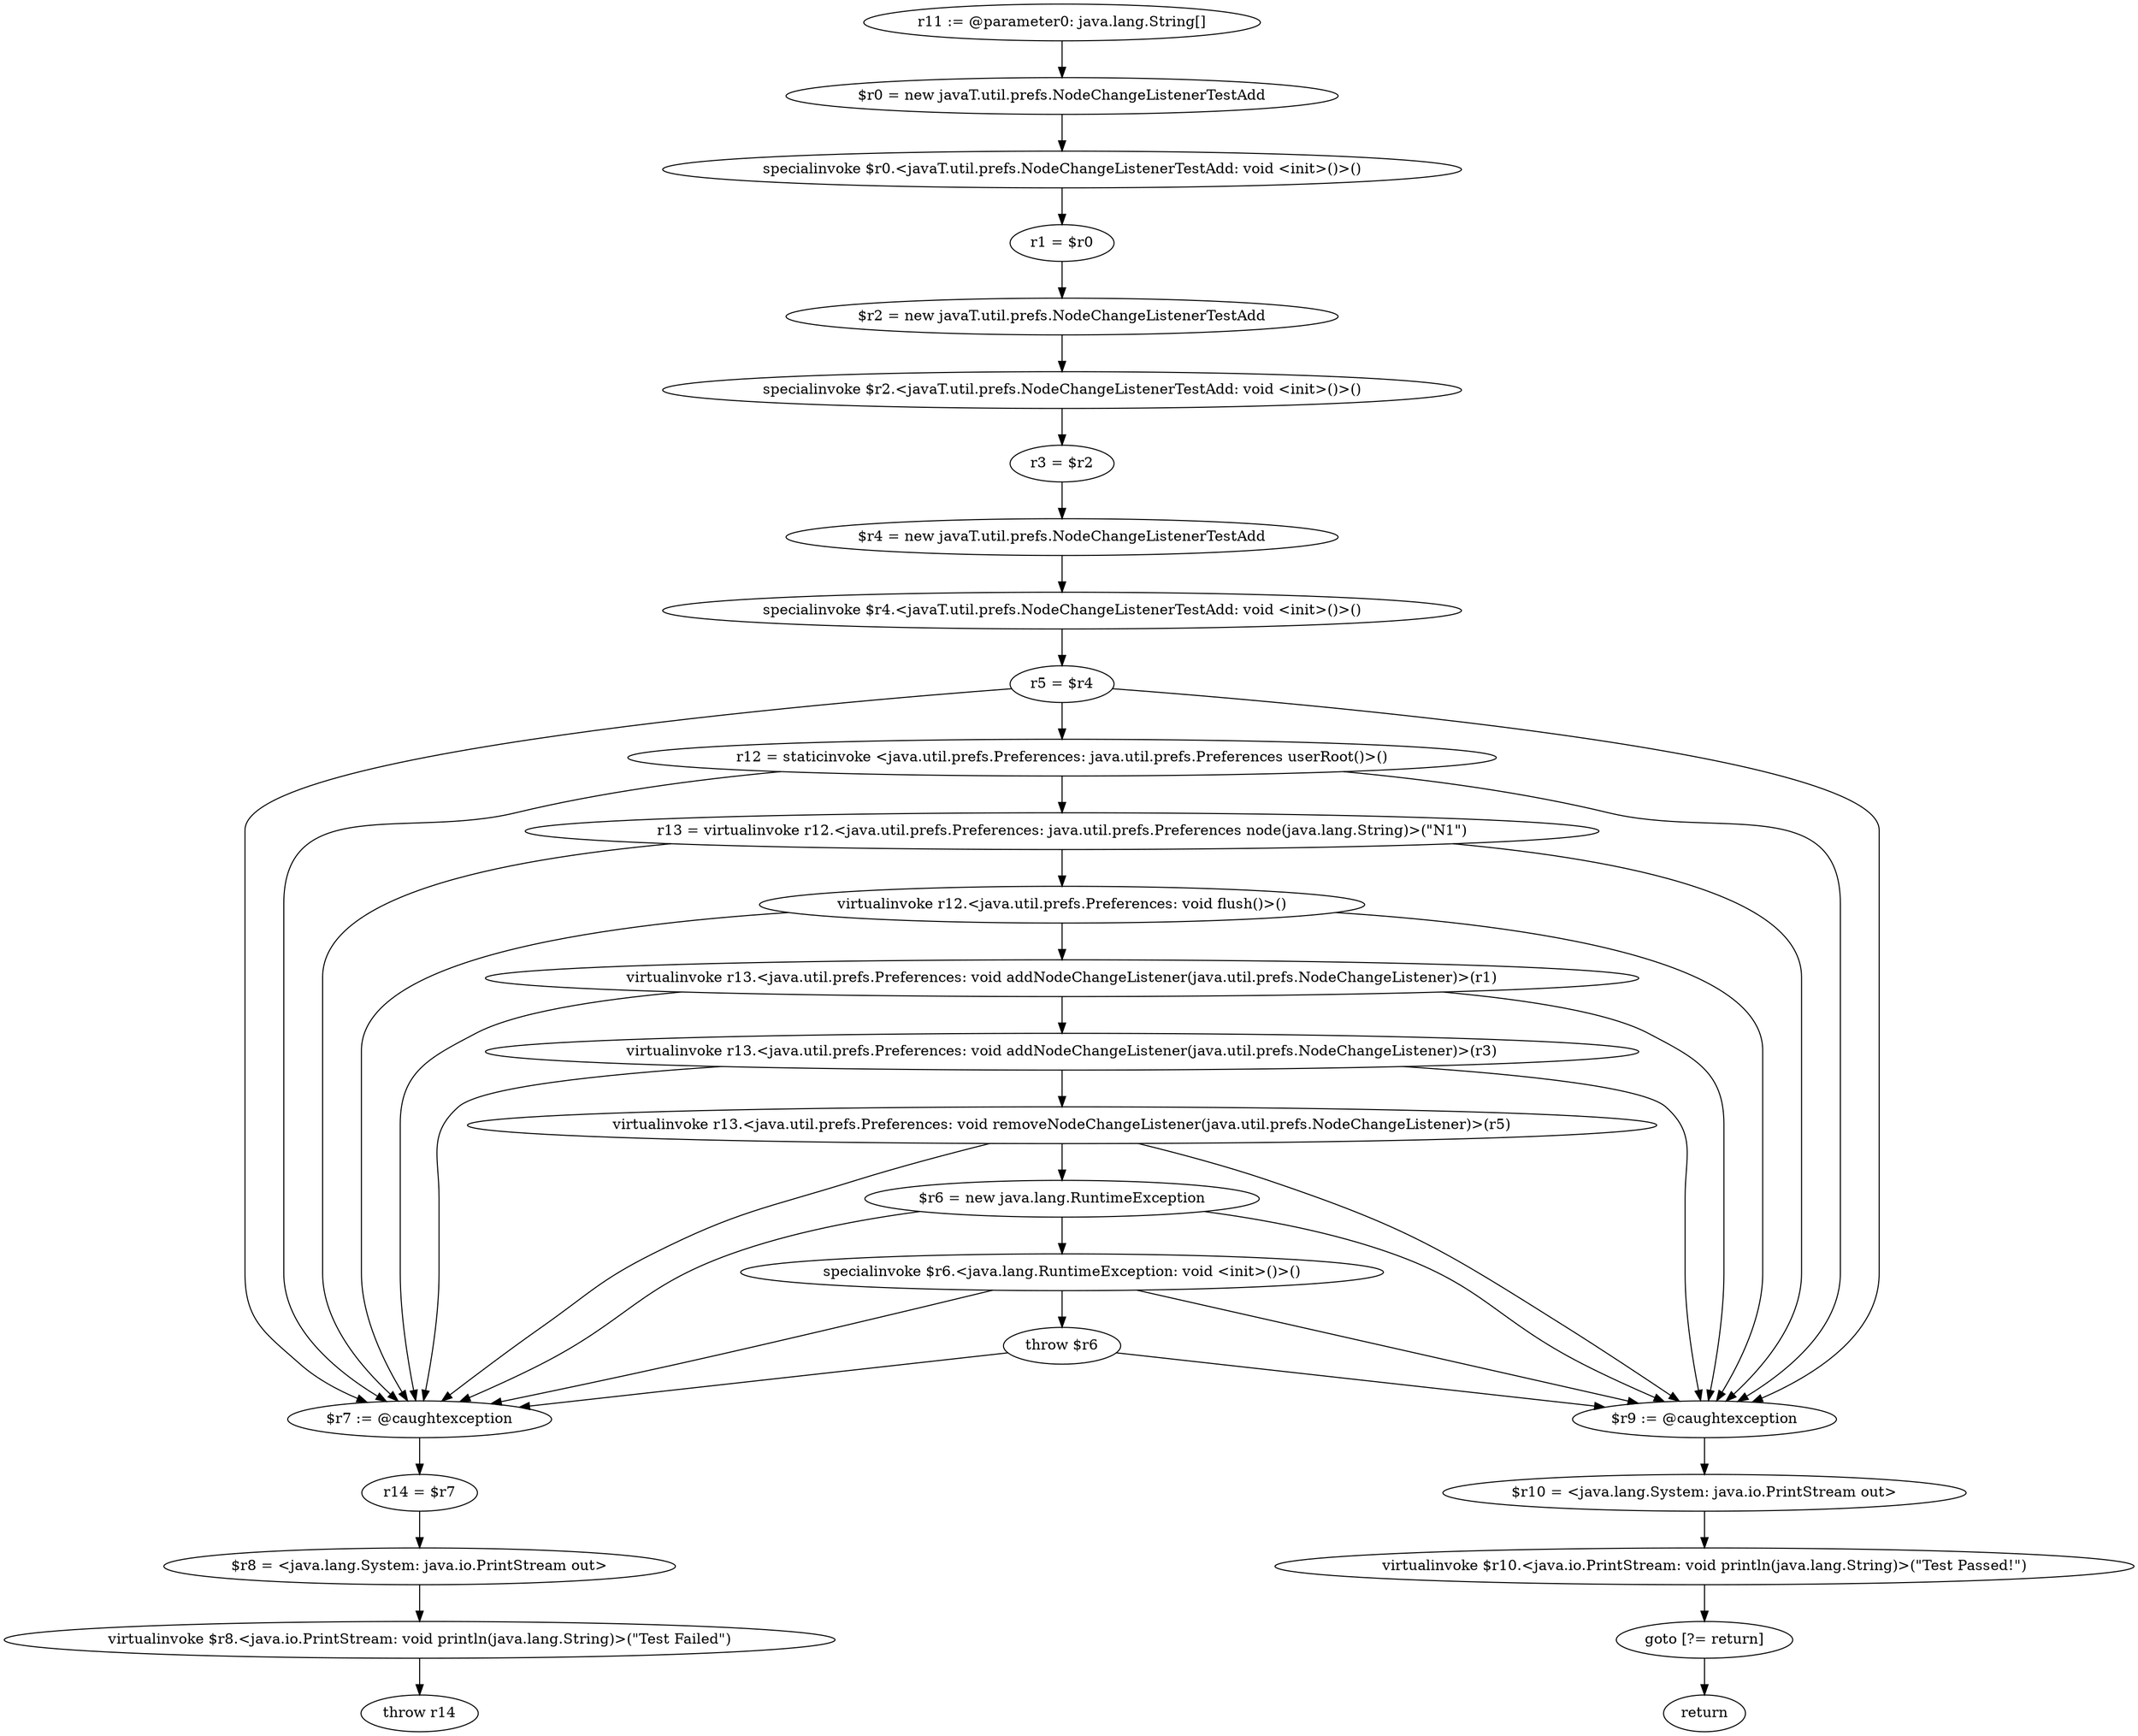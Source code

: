 digraph "unitGraph" {
    "r11 := @parameter0: java.lang.String[]"
    "$r0 = new javaT.util.prefs.NodeChangeListenerTestAdd"
    "specialinvoke $r0.<javaT.util.prefs.NodeChangeListenerTestAdd: void <init>()>()"
    "r1 = $r0"
    "$r2 = new javaT.util.prefs.NodeChangeListenerTestAdd"
    "specialinvoke $r2.<javaT.util.prefs.NodeChangeListenerTestAdd: void <init>()>()"
    "r3 = $r2"
    "$r4 = new javaT.util.prefs.NodeChangeListenerTestAdd"
    "specialinvoke $r4.<javaT.util.prefs.NodeChangeListenerTestAdd: void <init>()>()"
    "r5 = $r4"
    "r12 = staticinvoke <java.util.prefs.Preferences: java.util.prefs.Preferences userRoot()>()"
    "r13 = virtualinvoke r12.<java.util.prefs.Preferences: java.util.prefs.Preferences node(java.lang.String)>(\"N1\")"
    "virtualinvoke r12.<java.util.prefs.Preferences: void flush()>()"
    "virtualinvoke r13.<java.util.prefs.Preferences: void addNodeChangeListener(java.util.prefs.NodeChangeListener)>(r1)"
    "virtualinvoke r13.<java.util.prefs.Preferences: void addNodeChangeListener(java.util.prefs.NodeChangeListener)>(r3)"
    "virtualinvoke r13.<java.util.prefs.Preferences: void removeNodeChangeListener(java.util.prefs.NodeChangeListener)>(r5)"
    "$r6 = new java.lang.RuntimeException"
    "specialinvoke $r6.<java.lang.RuntimeException: void <init>()>()"
    "throw $r6"
    "$r9 := @caughtexception"
    "$r10 = <java.lang.System: java.io.PrintStream out>"
    "virtualinvoke $r10.<java.io.PrintStream: void println(java.lang.String)>(\"Test Passed!\")"
    "goto [?= return]"
    "$r7 := @caughtexception"
    "r14 = $r7"
    "$r8 = <java.lang.System: java.io.PrintStream out>"
    "virtualinvoke $r8.<java.io.PrintStream: void println(java.lang.String)>(\"Test Failed\")"
    "throw r14"
    "return"
    "r11 := @parameter0: java.lang.String[]"->"$r0 = new javaT.util.prefs.NodeChangeListenerTestAdd";
    "$r0 = new javaT.util.prefs.NodeChangeListenerTestAdd"->"specialinvoke $r0.<javaT.util.prefs.NodeChangeListenerTestAdd: void <init>()>()";
    "specialinvoke $r0.<javaT.util.prefs.NodeChangeListenerTestAdd: void <init>()>()"->"r1 = $r0";
    "r1 = $r0"->"$r2 = new javaT.util.prefs.NodeChangeListenerTestAdd";
    "$r2 = new javaT.util.prefs.NodeChangeListenerTestAdd"->"specialinvoke $r2.<javaT.util.prefs.NodeChangeListenerTestAdd: void <init>()>()";
    "specialinvoke $r2.<javaT.util.prefs.NodeChangeListenerTestAdd: void <init>()>()"->"r3 = $r2";
    "r3 = $r2"->"$r4 = new javaT.util.prefs.NodeChangeListenerTestAdd";
    "$r4 = new javaT.util.prefs.NodeChangeListenerTestAdd"->"specialinvoke $r4.<javaT.util.prefs.NodeChangeListenerTestAdd: void <init>()>()";
    "specialinvoke $r4.<javaT.util.prefs.NodeChangeListenerTestAdd: void <init>()>()"->"r5 = $r4";
    "r5 = $r4"->"$r9 := @caughtexception";
    "r5 = $r4"->"$r7 := @caughtexception";
    "r5 = $r4"->"r12 = staticinvoke <java.util.prefs.Preferences: java.util.prefs.Preferences userRoot()>()";
    "r12 = staticinvoke <java.util.prefs.Preferences: java.util.prefs.Preferences userRoot()>()"->"$r9 := @caughtexception";
    "r12 = staticinvoke <java.util.prefs.Preferences: java.util.prefs.Preferences userRoot()>()"->"$r7 := @caughtexception";
    "r12 = staticinvoke <java.util.prefs.Preferences: java.util.prefs.Preferences userRoot()>()"->"r13 = virtualinvoke r12.<java.util.prefs.Preferences: java.util.prefs.Preferences node(java.lang.String)>(\"N1\")";
    "r13 = virtualinvoke r12.<java.util.prefs.Preferences: java.util.prefs.Preferences node(java.lang.String)>(\"N1\")"->"$r9 := @caughtexception";
    "r13 = virtualinvoke r12.<java.util.prefs.Preferences: java.util.prefs.Preferences node(java.lang.String)>(\"N1\")"->"$r7 := @caughtexception";
    "r13 = virtualinvoke r12.<java.util.prefs.Preferences: java.util.prefs.Preferences node(java.lang.String)>(\"N1\")"->"virtualinvoke r12.<java.util.prefs.Preferences: void flush()>()";
    "virtualinvoke r12.<java.util.prefs.Preferences: void flush()>()"->"$r9 := @caughtexception";
    "virtualinvoke r12.<java.util.prefs.Preferences: void flush()>()"->"$r7 := @caughtexception";
    "virtualinvoke r12.<java.util.prefs.Preferences: void flush()>()"->"virtualinvoke r13.<java.util.prefs.Preferences: void addNodeChangeListener(java.util.prefs.NodeChangeListener)>(r1)";
    "virtualinvoke r13.<java.util.prefs.Preferences: void addNodeChangeListener(java.util.prefs.NodeChangeListener)>(r1)"->"$r9 := @caughtexception";
    "virtualinvoke r13.<java.util.prefs.Preferences: void addNodeChangeListener(java.util.prefs.NodeChangeListener)>(r1)"->"$r7 := @caughtexception";
    "virtualinvoke r13.<java.util.prefs.Preferences: void addNodeChangeListener(java.util.prefs.NodeChangeListener)>(r1)"->"virtualinvoke r13.<java.util.prefs.Preferences: void addNodeChangeListener(java.util.prefs.NodeChangeListener)>(r3)";
    "virtualinvoke r13.<java.util.prefs.Preferences: void addNodeChangeListener(java.util.prefs.NodeChangeListener)>(r3)"->"$r9 := @caughtexception";
    "virtualinvoke r13.<java.util.prefs.Preferences: void addNodeChangeListener(java.util.prefs.NodeChangeListener)>(r3)"->"$r7 := @caughtexception";
    "virtualinvoke r13.<java.util.prefs.Preferences: void addNodeChangeListener(java.util.prefs.NodeChangeListener)>(r3)"->"virtualinvoke r13.<java.util.prefs.Preferences: void removeNodeChangeListener(java.util.prefs.NodeChangeListener)>(r5)";
    "virtualinvoke r13.<java.util.prefs.Preferences: void removeNodeChangeListener(java.util.prefs.NodeChangeListener)>(r5)"->"$r9 := @caughtexception";
    "virtualinvoke r13.<java.util.prefs.Preferences: void removeNodeChangeListener(java.util.prefs.NodeChangeListener)>(r5)"->"$r7 := @caughtexception";
    "virtualinvoke r13.<java.util.prefs.Preferences: void removeNodeChangeListener(java.util.prefs.NodeChangeListener)>(r5)"->"$r6 = new java.lang.RuntimeException";
    "$r6 = new java.lang.RuntimeException"->"$r9 := @caughtexception";
    "$r6 = new java.lang.RuntimeException"->"$r7 := @caughtexception";
    "$r6 = new java.lang.RuntimeException"->"specialinvoke $r6.<java.lang.RuntimeException: void <init>()>()";
    "specialinvoke $r6.<java.lang.RuntimeException: void <init>()>()"->"$r9 := @caughtexception";
    "specialinvoke $r6.<java.lang.RuntimeException: void <init>()>()"->"$r7 := @caughtexception";
    "specialinvoke $r6.<java.lang.RuntimeException: void <init>()>()"->"throw $r6";
    "throw $r6"->"$r9 := @caughtexception";
    "throw $r6"->"$r7 := @caughtexception";
    "$r9 := @caughtexception"->"$r10 = <java.lang.System: java.io.PrintStream out>";
    "$r10 = <java.lang.System: java.io.PrintStream out>"->"virtualinvoke $r10.<java.io.PrintStream: void println(java.lang.String)>(\"Test Passed!\")";
    "virtualinvoke $r10.<java.io.PrintStream: void println(java.lang.String)>(\"Test Passed!\")"->"goto [?= return]";
    "goto [?= return]"->"return";
    "$r7 := @caughtexception"->"r14 = $r7";
    "r14 = $r7"->"$r8 = <java.lang.System: java.io.PrintStream out>";
    "$r8 = <java.lang.System: java.io.PrintStream out>"->"virtualinvoke $r8.<java.io.PrintStream: void println(java.lang.String)>(\"Test Failed\")";
    "virtualinvoke $r8.<java.io.PrintStream: void println(java.lang.String)>(\"Test Failed\")"->"throw r14";
}
